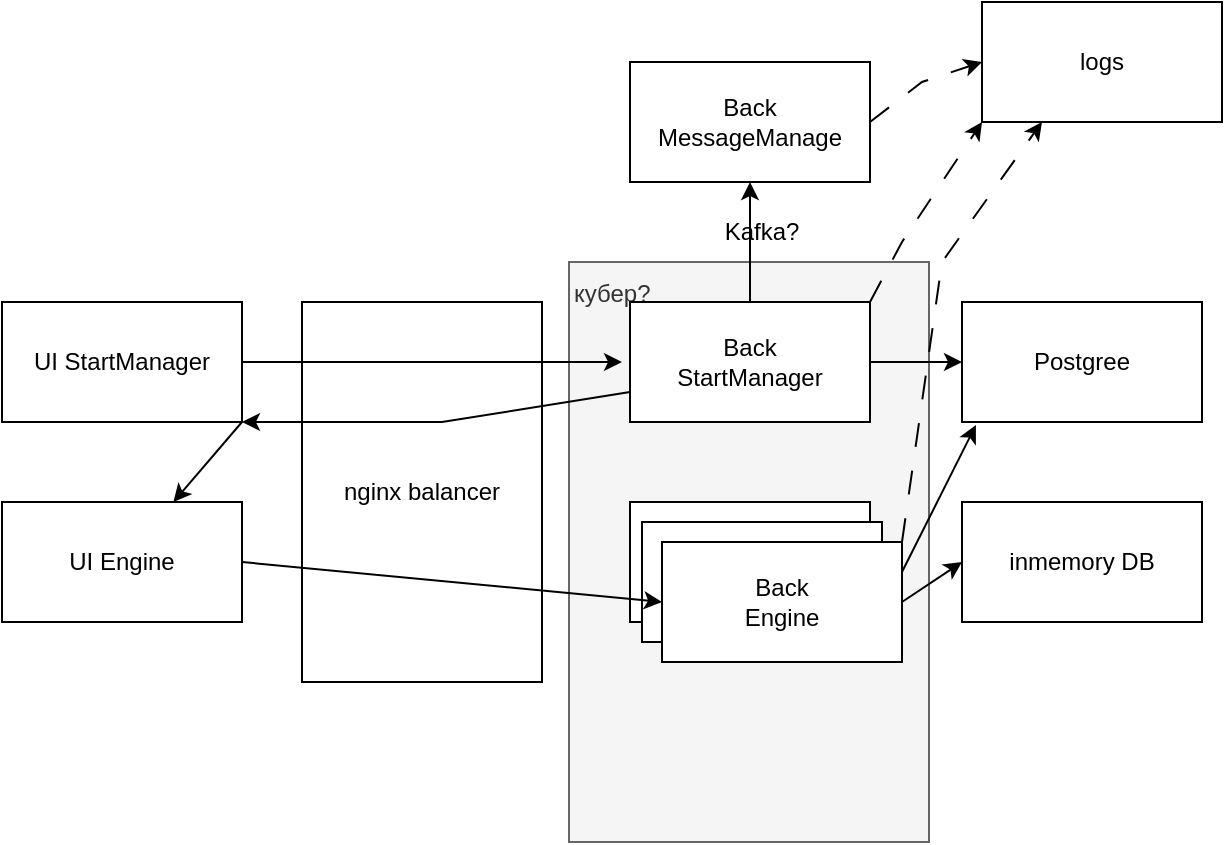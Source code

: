 <mxfile version="21.2.1" type="github">
  <diagram name="Страница 1" id="ZXPdNz_G-g0Ub4xCmDcr">
    <mxGraphModel dx="1306" dy="689" grid="1" gridSize="10" guides="1" tooltips="1" connect="1" arrows="1" fold="1" page="1" pageScale="1" pageWidth="827" pageHeight="1169" math="0" shadow="0">
      <root>
        <mxCell id="0" />
        <mxCell id="1" parent="0" />
        <mxCell id="0wzTIoAmBEgUYSC911df-25" value="кубер?&lt;br&gt;&lt;br&gt;&lt;br&gt;&lt;br&gt;&lt;br&gt;&lt;br&gt;&lt;br&gt;&lt;br&gt;&lt;br&gt;&lt;br&gt;&lt;br&gt;&lt;br&gt;&lt;br&gt;&lt;br&gt;&lt;br&gt;&lt;br&gt;&lt;br&gt;&lt;br&gt;&lt;br&gt;" style="rounded=0;whiteSpace=wrap;html=1;align=left;fillColor=#f5f5f5;fontColor=#333333;strokeColor=#666666;" vertex="1" parent="1">
          <mxGeometry x="323.5" y="180" width="180" height="290" as="geometry" />
        </mxCell>
        <mxCell id="0wzTIoAmBEgUYSC911df-1" value="UI StartManager" style="rounded=0;whiteSpace=wrap;html=1;" vertex="1" parent="1">
          <mxGeometry x="40" y="200" width="120" height="60" as="geometry" />
        </mxCell>
        <mxCell id="0wzTIoAmBEgUYSC911df-11" value="" style="edgeStyle=orthogonalEdgeStyle;rounded=0;orthogonalLoop=1;jettySize=auto;html=1;" edge="1" parent="1" source="0wzTIoAmBEgUYSC911df-2" target="0wzTIoAmBEgUYSC911df-3">
          <mxGeometry relative="1" as="geometry" />
        </mxCell>
        <mxCell id="0wzTIoAmBEgUYSC911df-19" value="" style="edgeStyle=orthogonalEdgeStyle;rounded=0;orthogonalLoop=1;jettySize=auto;html=1;" edge="1" parent="1" source="0wzTIoAmBEgUYSC911df-2" target="0wzTIoAmBEgUYSC911df-18">
          <mxGeometry relative="1" as="geometry" />
        </mxCell>
        <mxCell id="0wzTIoAmBEgUYSC911df-2" value="Back&lt;br&gt;StartManager" style="rounded=0;whiteSpace=wrap;html=1;" vertex="1" parent="1">
          <mxGeometry x="354" y="200" width="120" height="60" as="geometry" />
        </mxCell>
        <mxCell id="0wzTIoAmBEgUYSC911df-3" value="Postgree" style="rounded=0;whiteSpace=wrap;html=1;" vertex="1" parent="1">
          <mxGeometry x="520" y="200" width="120" height="60" as="geometry" />
        </mxCell>
        <mxCell id="0wzTIoAmBEgUYSC911df-4" value="UI Engine" style="rounded=0;whiteSpace=wrap;html=1;" vertex="1" parent="1">
          <mxGeometry x="40" y="300" width="120" height="60" as="geometry" />
        </mxCell>
        <mxCell id="0wzTIoAmBEgUYSC911df-5" value="Back&lt;br&gt;Engine" style="rounded=0;whiteSpace=wrap;html=1;" vertex="1" parent="1">
          <mxGeometry x="354" y="300" width="120" height="60" as="geometry" />
        </mxCell>
        <mxCell id="0wzTIoAmBEgUYSC911df-6" value="inmemory DB" style="rounded=0;whiteSpace=wrap;html=1;" vertex="1" parent="1">
          <mxGeometry x="520" y="300" width="120" height="60" as="geometry" />
        </mxCell>
        <mxCell id="0wzTIoAmBEgUYSC911df-7" value="Back&lt;br&gt;Engine" style="rounded=0;whiteSpace=wrap;html=1;" vertex="1" parent="1">
          <mxGeometry x="360" y="310" width="120" height="60" as="geometry" />
        </mxCell>
        <mxCell id="0wzTIoAmBEgUYSC911df-8" value="Back&lt;br&gt;Engine" style="rounded=0;whiteSpace=wrap;html=1;" vertex="1" parent="1">
          <mxGeometry x="370" y="320" width="120" height="60" as="geometry" />
        </mxCell>
        <mxCell id="0wzTIoAmBEgUYSC911df-15" value="" style="endArrow=classic;html=1;rounded=0;exitX=1;exitY=0.5;exitDx=0;exitDy=0;entryX=0;entryY=0.5;entryDx=0;entryDy=0;" edge="1" parent="1" source="0wzTIoAmBEgUYSC911df-8" target="0wzTIoAmBEgUYSC911df-6">
          <mxGeometry width="50" height="50" relative="1" as="geometry">
            <mxPoint x="310" y="340" as="sourcePoint" />
            <mxPoint x="380" y="360" as="targetPoint" />
          </mxGeometry>
        </mxCell>
        <mxCell id="0wzTIoAmBEgUYSC911df-16" value="" style="endArrow=classic;html=1;rounded=0;exitX=1;exitY=0.25;exitDx=0;exitDy=0;entryX=0.058;entryY=1.025;entryDx=0;entryDy=0;entryPerimeter=0;" edge="1" parent="1" source="0wzTIoAmBEgUYSC911df-8" target="0wzTIoAmBEgUYSC911df-3">
          <mxGeometry width="50" height="50" relative="1" as="geometry">
            <mxPoint x="500" y="360" as="sourcePoint" />
            <mxPoint x="530" y="340" as="targetPoint" />
          </mxGeometry>
        </mxCell>
        <mxCell id="0wzTIoAmBEgUYSC911df-18" value="Back&lt;br&gt;MessageManage" style="rounded=0;whiteSpace=wrap;html=1;" vertex="1" parent="1">
          <mxGeometry x="354" y="80" width="120" height="60" as="geometry" />
        </mxCell>
        <mxCell id="0wzTIoAmBEgUYSC911df-20" value="Kafka?" style="text;html=1;strokeColor=none;fillColor=none;align=center;verticalAlign=middle;whiteSpace=wrap;rounded=0;" vertex="1" parent="1">
          <mxGeometry x="390" y="150" width="60" height="30" as="geometry" />
        </mxCell>
        <mxCell id="0wzTIoAmBEgUYSC911df-21" value="logs" style="rounded=0;whiteSpace=wrap;html=1;" vertex="1" parent="1">
          <mxGeometry x="530" y="50" width="120" height="60" as="geometry" />
        </mxCell>
        <mxCell id="0wzTIoAmBEgUYSC911df-22" value="" style="endArrow=classic;html=1;rounded=0;entryX=0;entryY=1;entryDx=0;entryDy=0;exitX=1;exitY=0;exitDx=0;exitDy=0;dashed=1;dashPattern=12 12;" edge="1" parent="1" source="0wzTIoAmBEgUYSC911df-2" target="0wzTIoAmBEgUYSC911df-21">
          <mxGeometry width="50" height="50" relative="1" as="geometry">
            <mxPoint x="474" y="190" as="sourcePoint" />
            <mxPoint x="524" y="140" as="targetPoint" />
            <Array as="points">
              <mxPoint x="490" y="170" />
            </Array>
          </mxGeometry>
        </mxCell>
        <mxCell id="0wzTIoAmBEgUYSC911df-23" value="" style="endArrow=classic;html=1;rounded=0;entryX=0;entryY=0.5;entryDx=0;entryDy=0;exitX=1;exitY=0.5;exitDx=0;exitDy=0;dashed=1;dashPattern=12 12;" edge="1" parent="1" source="0wzTIoAmBEgUYSC911df-18" target="0wzTIoAmBEgUYSC911df-21">
          <mxGeometry width="50" height="50" relative="1" as="geometry">
            <mxPoint x="484" y="210" as="sourcePoint" />
            <mxPoint x="540" y="120" as="targetPoint" />
            <Array as="points">
              <mxPoint x="500" y="90" />
            </Array>
          </mxGeometry>
        </mxCell>
        <mxCell id="0wzTIoAmBEgUYSC911df-24" value="" style="endArrow=classic;html=1;rounded=0;entryX=0.25;entryY=1;entryDx=0;entryDy=0;exitX=1;exitY=0;exitDx=0;exitDy=0;dashed=1;dashPattern=12 12;" edge="1" parent="1" source="0wzTIoAmBEgUYSC911df-8" target="0wzTIoAmBEgUYSC911df-21">
          <mxGeometry width="50" height="50" relative="1" as="geometry">
            <mxPoint x="484" y="120" as="sourcePoint" />
            <mxPoint x="540" y="90" as="targetPoint" />
            <Array as="points">
              <mxPoint x="510" y="180" />
            </Array>
          </mxGeometry>
        </mxCell>
        <mxCell id="0wzTIoAmBEgUYSC911df-26" value="nginx balancer" style="rounded=0;whiteSpace=wrap;html=1;" vertex="1" parent="1">
          <mxGeometry x="190" y="200" width="120" height="190" as="geometry" />
        </mxCell>
        <mxCell id="0wzTIoAmBEgUYSC911df-32" value="" style="endArrow=classic;html=1;rounded=0;exitX=1;exitY=0.5;exitDx=0;exitDy=0;" edge="1" parent="1" source="0wzTIoAmBEgUYSC911df-1">
          <mxGeometry width="50" height="50" relative="1" as="geometry">
            <mxPoint x="390" y="310" as="sourcePoint" />
            <mxPoint x="350" y="230" as="targetPoint" />
          </mxGeometry>
        </mxCell>
        <mxCell id="0wzTIoAmBEgUYSC911df-33" value="" style="endArrow=classic;html=1;rounded=0;exitX=1;exitY=0.5;exitDx=0;exitDy=0;entryX=0;entryY=0.5;entryDx=0;entryDy=0;" edge="1" parent="1" source="0wzTIoAmBEgUYSC911df-4" target="0wzTIoAmBEgUYSC911df-8">
          <mxGeometry width="50" height="50" relative="1" as="geometry">
            <mxPoint x="390" y="310" as="sourcePoint" />
            <mxPoint x="440" y="260" as="targetPoint" />
          </mxGeometry>
        </mxCell>
        <mxCell id="0wzTIoAmBEgUYSC911df-34" value="" style="endArrow=classic;html=1;rounded=0;entryX=1;entryY=1;entryDx=0;entryDy=0;exitX=0;exitY=0.75;exitDx=0;exitDy=0;" edge="1" parent="1" source="0wzTIoAmBEgUYSC911df-2" target="0wzTIoAmBEgUYSC911df-1">
          <mxGeometry width="50" height="50" relative="1" as="geometry">
            <mxPoint x="390" y="310" as="sourcePoint" />
            <mxPoint x="440" y="260" as="targetPoint" />
            <Array as="points">
              <mxPoint x="260" y="260" />
            </Array>
          </mxGeometry>
        </mxCell>
        <mxCell id="0wzTIoAmBEgUYSC911df-35" value="" style="endArrow=classic;html=1;rounded=0;" edge="1" parent="1" target="0wzTIoAmBEgUYSC911df-4">
          <mxGeometry width="50" height="50" relative="1" as="geometry">
            <mxPoint x="160" y="260" as="sourcePoint" />
            <mxPoint x="440" y="260" as="targetPoint" />
          </mxGeometry>
        </mxCell>
      </root>
    </mxGraphModel>
  </diagram>
</mxfile>
